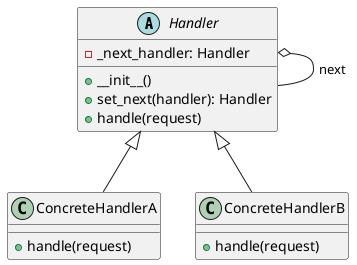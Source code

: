 @startuml

abstract class Handler {
    - _next_handler: Handler
    + __init__()
    + set_next(handler): Handler
    + handle(request)
}

class ConcreteHandlerA {
    + handle(request)
}

class ConcreteHandlerB {
    + handle(request)
}

Handler <|-- ConcreteHandlerA
Handler <|-- ConcreteHandlerB
Handler o-- Handler : next

@enduml
